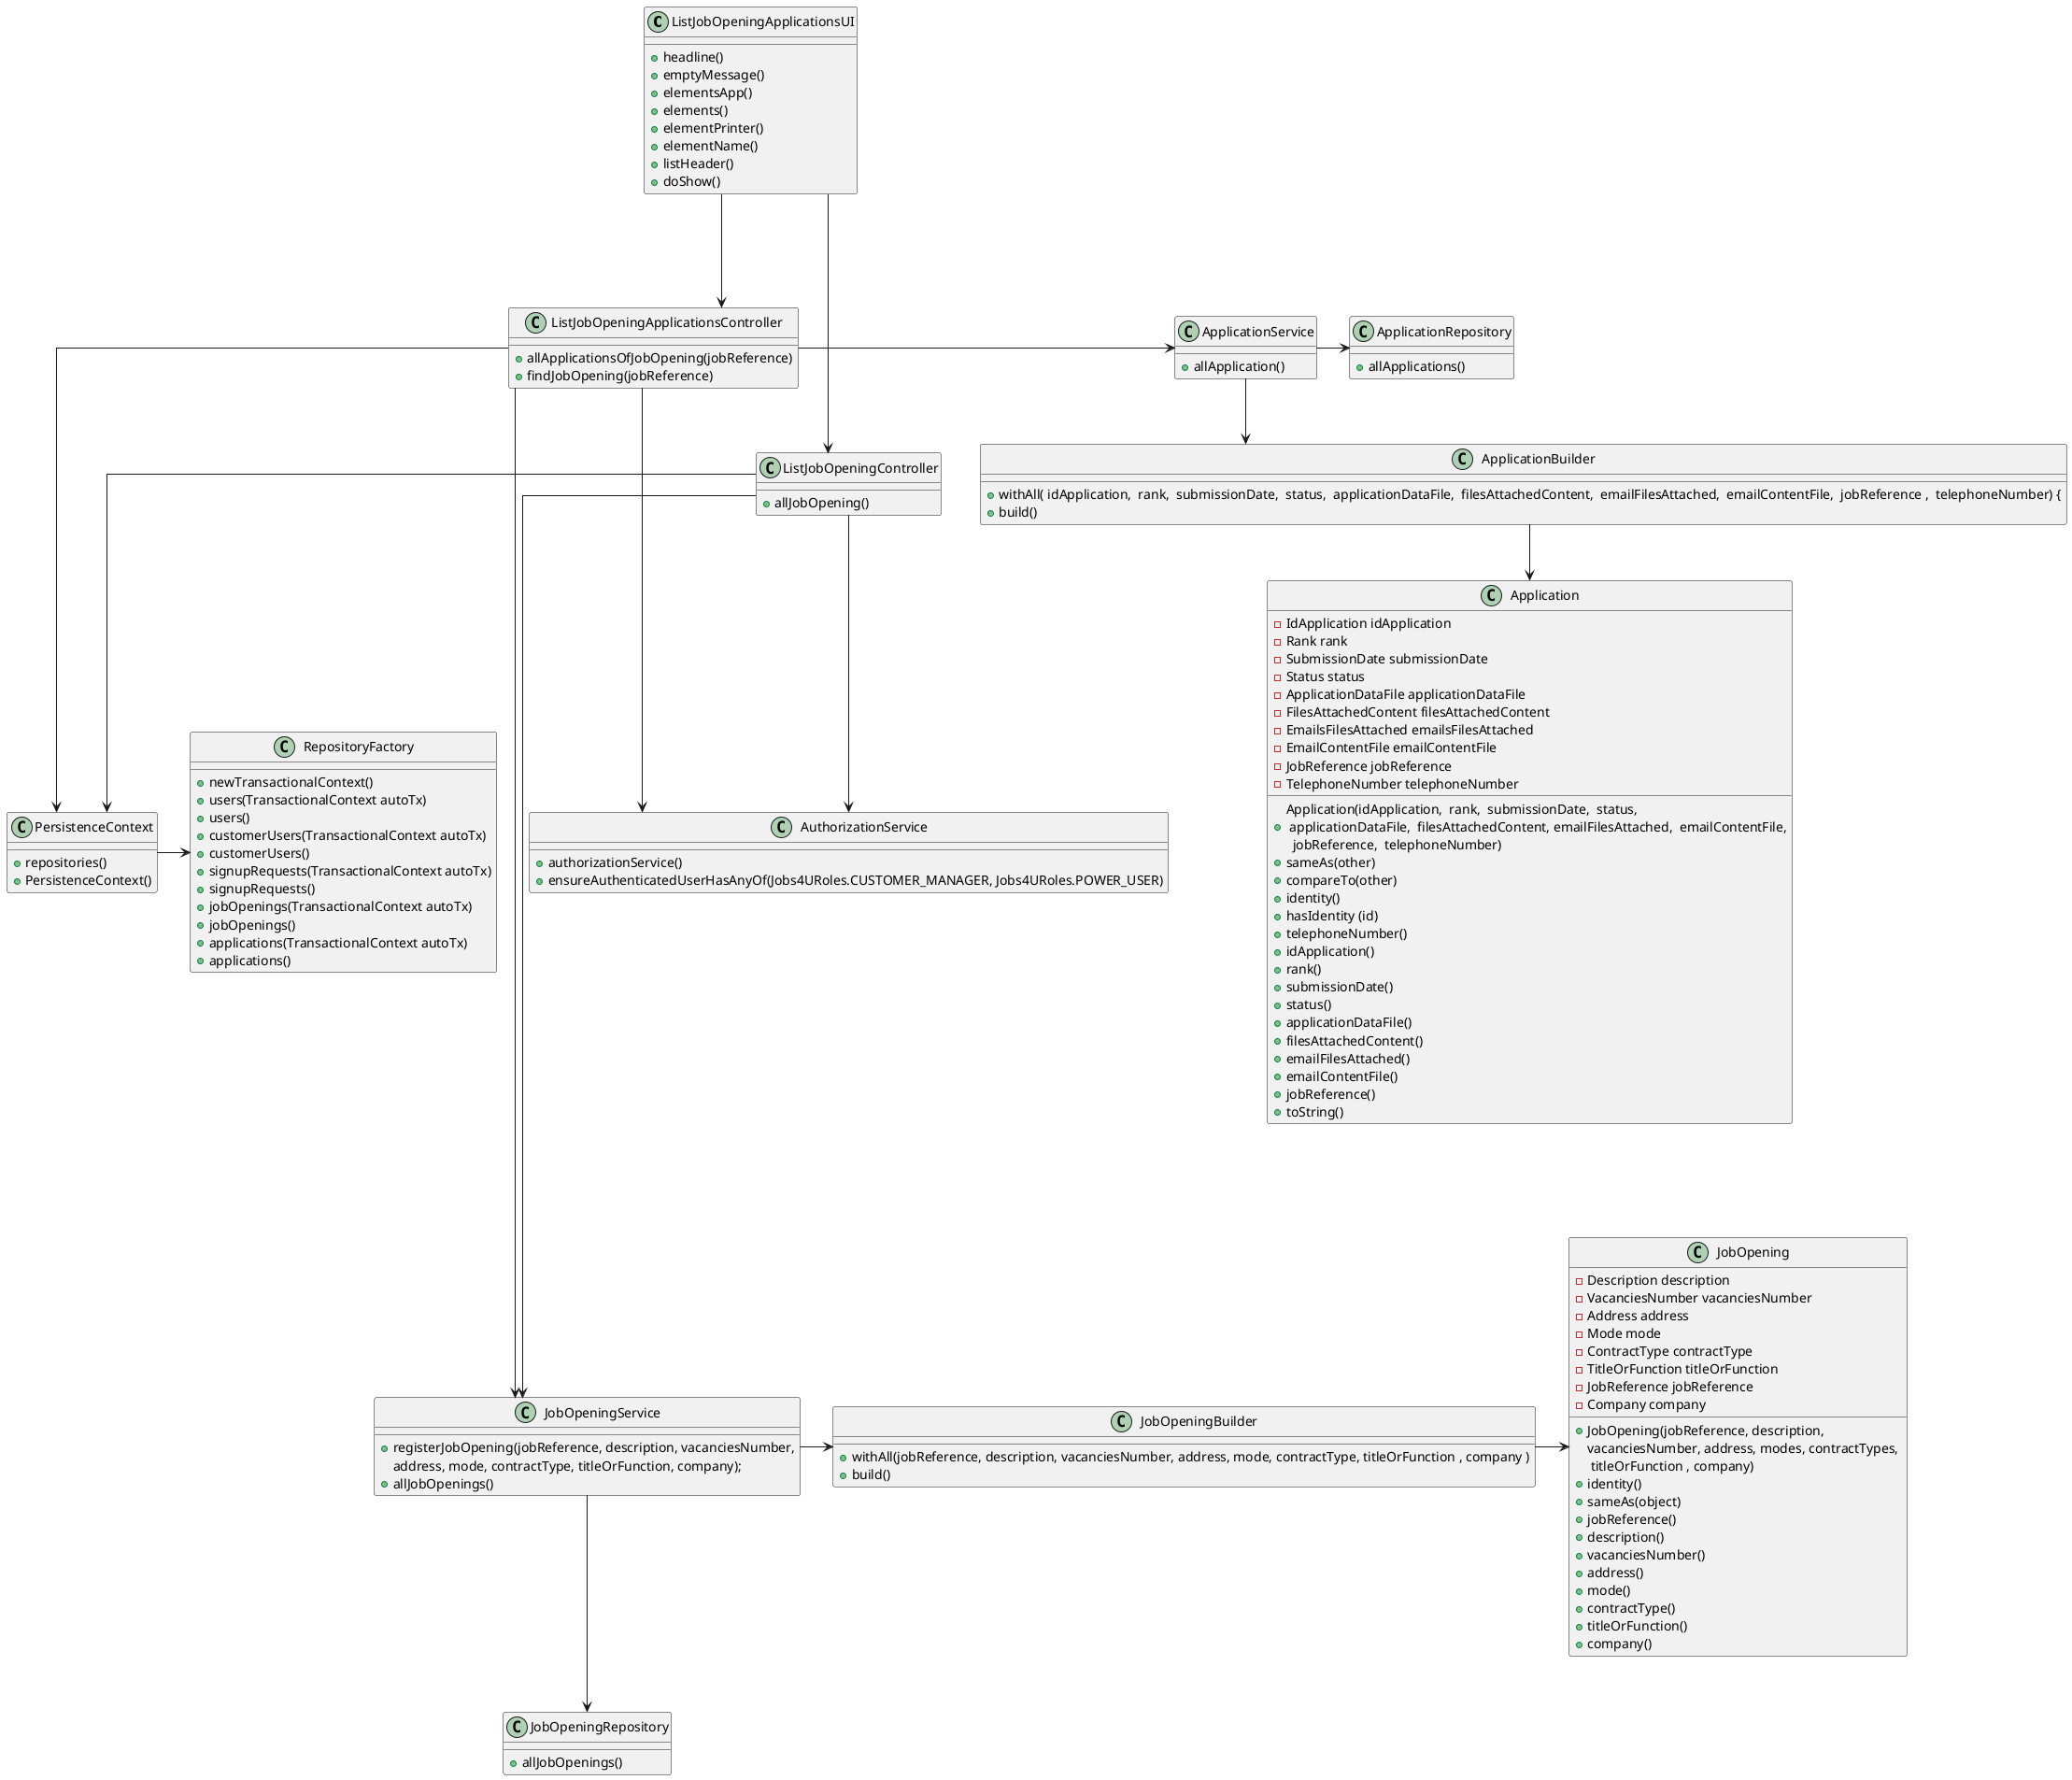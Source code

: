 @startuml
skinparam linetype ortho
top to bottom direction

class ListJobOpeningApplicationsUI{
    + headline()
    + emptyMessage()
    + elementsApp()
    + elements()
    + elementPrinter()
    + elementName()
    + listHeader()
    + doShow()
}


class ListJobOpeningController {
    + allJobOpening()
}

class ListJobOpeningApplicationsController{
    + allApplicationsOfJobOpening(jobReference)
    + findJobOpening(jobReference)
}

class JobOpening {
   - Description description
   - VacanciesNumber vacanciesNumber
   - Address address
   - Mode mode
   - ContractType contractType
   - TitleOrFunction titleOrFunction
   - JobReference jobReference
   - Company company

   + JobOpening(jobReference, description,
   vacanciesNumber, address, modes, contractTypes, \n titleOrFunction , company)
   + identity()
   + sameAs(object)
   + jobReference()
   + description()
   + vacanciesNumber()
   + address()
   + mode()
   + contractType()
   + titleOrFunction()
   + company()
}

class JobOpeningRepository {
    + allJobOpenings()
}

class JobOpeningService {
    + registerJobOpening(jobReference, description, vacanciesNumber,
    address, mode, contractType, titleOrFunction, company);
    + allJobOpenings()
}

class JobOpeningBuilder {
    + withAll(jobReference, description, vacanciesNumber, address, mode, contractType, titleOrFunction , company )
    + build()
}

class Application{
    - IdApplication idApplication
    - Rank rank
    - SubmissionDate submissionDate
    - Status status
    - ApplicationDataFile applicationDataFile
    - FilesAttachedContent filesAttachedContent
    - EmailsFilesAttached emailsFilesAttached
    - EmailContentFile emailContentFile
    - JobReference jobReference
    - TelephoneNumber telephoneNumber

    + Application(idApplication,  rank,  submissionDate,  status, \n applicationDataFile,  filesAttachedContent, emailFilesAttached,  emailContentFile,\n  jobReference,  telephoneNumber)
    + sameAs(other)
    + compareTo(other)
    + identity()
    + hasIdentity (id)
    + telephoneNumber()
    + idApplication()
    + rank()
    + submissionDate()
    + status()
    + applicationDataFile()
    + filesAttachedContent()
    + emailFilesAttached()
    + emailContentFile()
    + jobReference()
    + toString()

}

class ApplicationBuilder{

    + withAll( idApplication,  rank,  submissionDate,  status,  applicationDataFile,  filesAttachedContent,  emailFilesAttached,  emailContentFile,  jobReference ,  telephoneNumber) {
    + build()
}

class ApplicationRepository{

    + allApplications()

}

class ApplicationService{

    + allApplication()

}





class AuthorizationService {
    + authorizationService()
    + ensureAuthenticatedUserHasAnyOf(Jobs4URoles.CUSTOMER_MANAGER, Jobs4URoles.POWER_USER)
}







class PersistenceContext {
    + repositories()
    + PersistenceContext()
}

class RepositoryFactory{
    + newTransactionalContext()
    + users(TransactionalContext autoTx)
    + users()
    + customerUsers(TransactionalContext autoTx)
    + customerUsers()
    + signupRequests(TransactionalContext autoTx)
    + signupRequests()
    + jobOpenings(TransactionalContext autoTx)
    + jobOpenings()
    + applications(TransactionalContext autoTx)
    + applications()
}

ListJobOpeningApplicationsUI --> ListJobOpeningApplicationsController
ListJobOpeningApplicationsUI ----> ListJobOpeningController
ListJobOpeningApplicationsController --> AuthorizationService
ListJobOpeningApplicationsController ---> PersistenceContext
PersistenceContext -> RepositoryFactory

ListJobOpeningController ----> JobOpeningService
ListJobOpeningController --> AuthorizationService
ListJobOpeningController --> PersistenceContext


ListJobOpeningApplicationsController ---> JobOpeningService
JobOpeningService --> JobOpeningRepository
JobOpeningService -> JobOpeningBuilder
JobOpeningBuilder -> JobOpening

ListJobOpeningApplicationsController -> ApplicationService
ApplicationService -> ApplicationRepository
ApplicationService --> ApplicationBuilder
ApplicationBuilder --> Application




@enduml